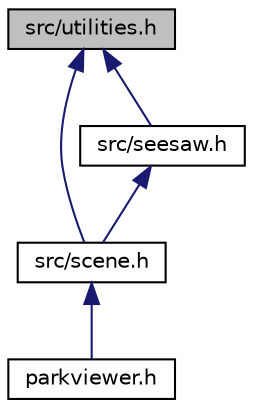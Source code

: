 digraph "src/utilities.h"
{
  edge [fontname="Helvetica",fontsize="10",labelfontname="Helvetica",labelfontsize="10"];
  node [fontname="Helvetica",fontsize="10",shape=record];
  Node1 [label="src/utilities.h",height=0.2,width=0.4,color="black", fillcolor="grey75", style="filled", fontcolor="black"];
  Node1 -> Node2 [dir="back",color="midnightblue",fontsize="10",style="solid",fontname="Helvetica"];
  Node2 [label="src/scene.h",height=0.2,width=0.4,color="black", fillcolor="white", style="filled",URL="$scene_8h.html"];
  Node2 -> Node3 [dir="back",color="midnightblue",fontsize="10",style="solid",fontname="Helvetica"];
  Node3 [label="parkviewer.h",height=0.2,width=0.4,color="black", fillcolor="white", style="filled",URL="$parkviewer_8h.html"];
  Node1 -> Node4 [dir="back",color="midnightblue",fontsize="10",style="solid",fontname="Helvetica"];
  Node4 [label="src/seesaw.h",height=0.2,width=0.4,color="black", fillcolor="white", style="filled",URL="$seesaw_8h.html"];
  Node4 -> Node2 [dir="back",color="midnightblue",fontsize="10",style="solid",fontname="Helvetica"];
}
